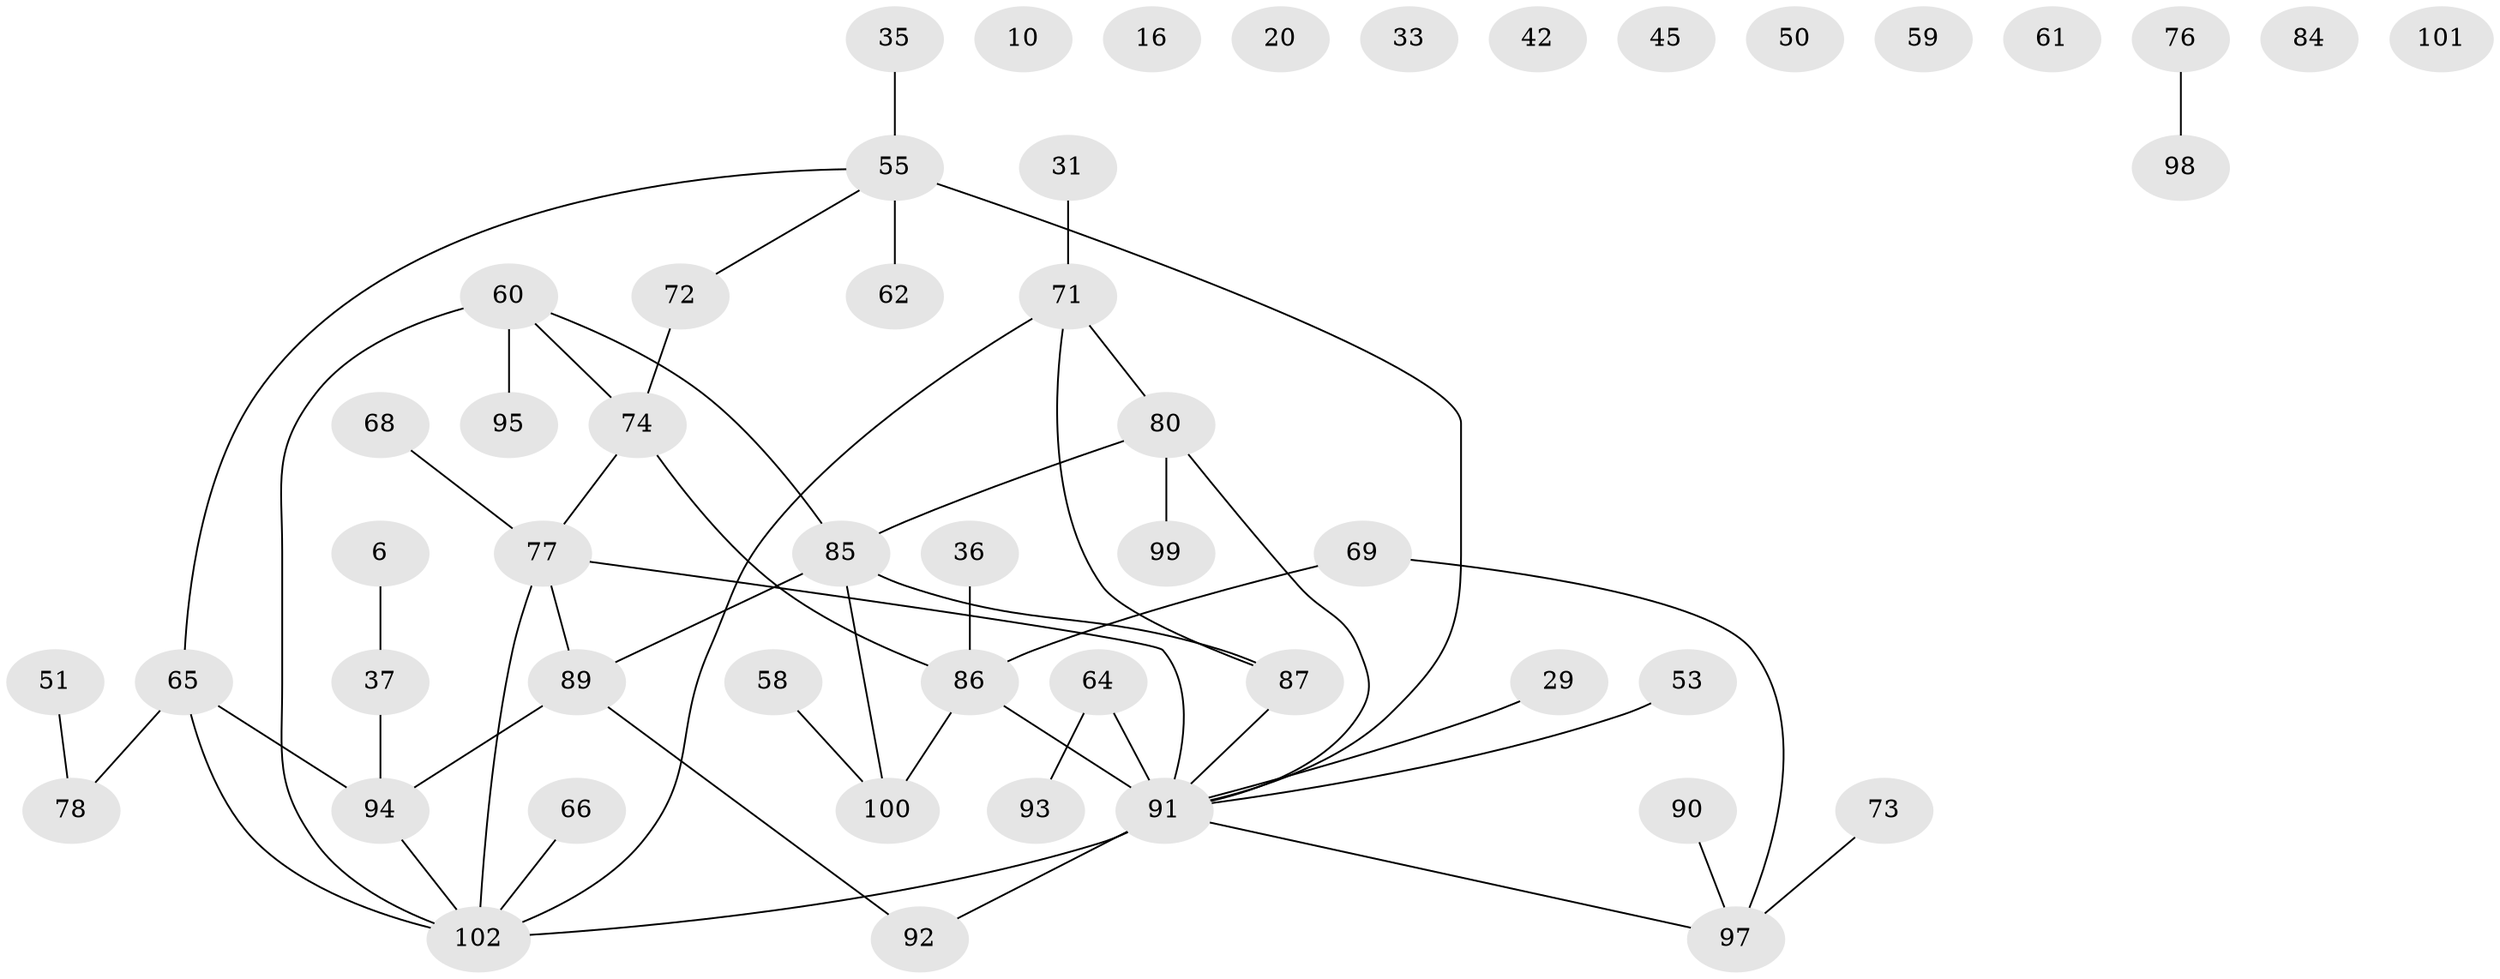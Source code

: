 // original degree distribution, {3: 0.23529411764705882, 1: 0.22549019607843138, 4: 0.14705882352941177, 2: 0.22549019607843138, 0: 0.10784313725490197, 5: 0.029411764705882353, 6: 0.029411764705882353}
// Generated by graph-tools (version 1.1) at 2025/40/03/09/25 04:40:36]
// undirected, 51 vertices, 53 edges
graph export_dot {
graph [start="1"]
  node [color=gray90,style=filled];
  6;
  10;
  16;
  20;
  29;
  31;
  33;
  35;
  36;
  37 [super="+34"];
  42;
  45;
  50;
  51;
  53;
  55 [super="+15"];
  58;
  59;
  60 [super="+17"];
  61;
  62;
  64;
  65 [super="+1+24"];
  66 [super="+21"];
  68 [super="+46"];
  69;
  71 [super="+57"];
  72;
  73;
  74;
  76;
  77 [super="+63"];
  78 [super="+22+44"];
  80 [super="+13+56+75"];
  84;
  85 [super="+83"];
  86 [super="+11+43"];
  87;
  89 [super="+41+3+67"];
  90;
  91 [super="+79+88"];
  92;
  93;
  94;
  95;
  97;
  98;
  99;
  100 [super="+96"];
  101;
  102 [super="+81+82"];
  6 -- 37;
  29 -- 91;
  31 -- 71;
  35 -- 55;
  36 -- 86;
  37 -- 94 [weight=2];
  51 -- 78;
  53 -- 91;
  55 -- 72;
  55 -- 65;
  55 -- 62;
  55 -- 91 [weight=2];
  58 -- 100;
  60 -- 95;
  60 -- 74;
  60 -- 102 [weight=2];
  60 -- 85;
  64 -- 93;
  64 -- 91;
  65 -- 78;
  65 -- 102;
  65 -- 94;
  66 -- 102;
  68 -- 77;
  69 -- 86;
  69 -- 97;
  71 -- 80;
  71 -- 87 [weight=2];
  71 -- 102;
  72 -- 74;
  73 -- 97;
  74 -- 77;
  74 -- 86;
  76 -- 98;
  77 -- 102 [weight=2];
  77 -- 89;
  77 -- 91;
  80 -- 85;
  80 -- 99;
  80 -- 91;
  85 -- 89 [weight=2];
  85 -- 100;
  85 -- 87;
  86 -- 91 [weight=3];
  86 -- 100 [weight=2];
  87 -- 91;
  89 -- 92;
  89 -- 94;
  90 -- 97;
  91 -- 102 [weight=4];
  91 -- 92;
  91 -- 97;
  94 -- 102 [weight=2];
}
